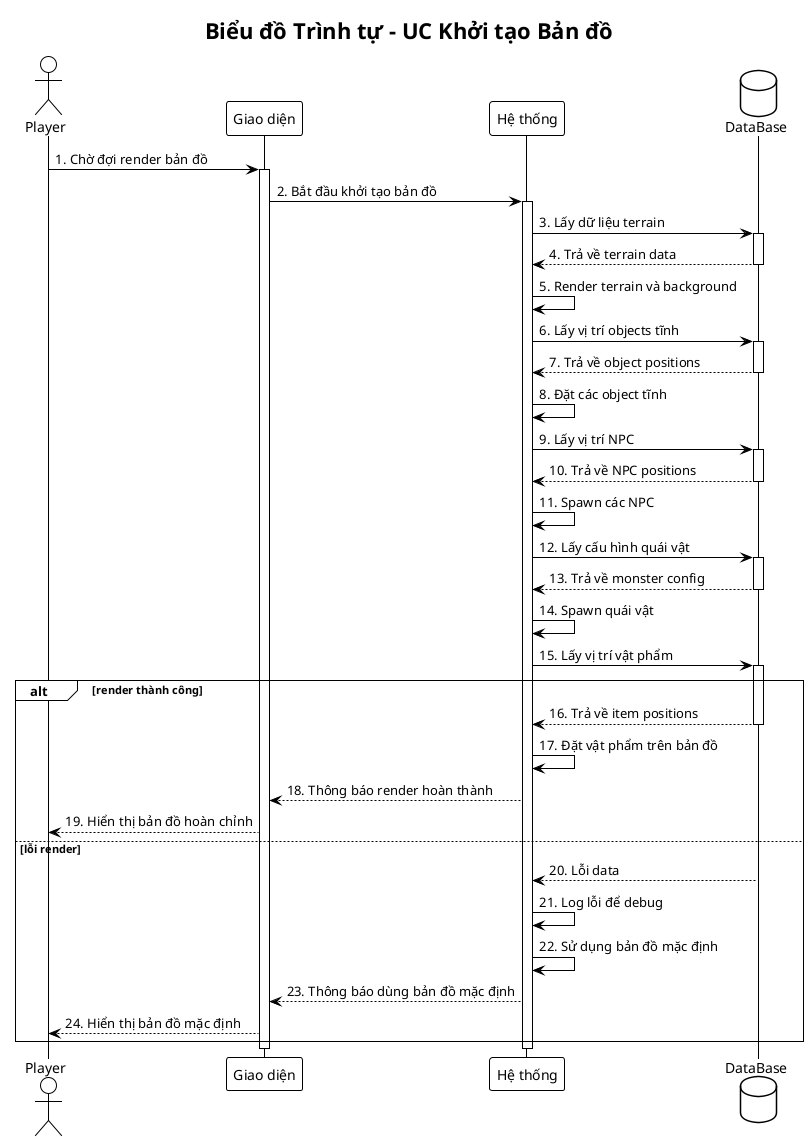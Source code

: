 @startuml Sequence_UC3_Khoi_Tao_Ban_Do
!theme plain

title Biểu đồ Trình tự - UC Khởi tạo Bản đồ

actor Player
participant "Giao diện" as UI
participant "Hệ thống" as System
database "DataBase" as DB

Player -> UI: 1. Chờ đợi render bản đồ
activate UI
UI -> System: 2. Bắt đầu khởi tạo bản đồ
activate System

System -> DB: 3. Lấy dữ liệu terrain
activate DB
DB --> System: 4. Trả về terrain data
deactivate DB

System -> System: 5. Render terrain và background

System -> DB: 6. Lấy vị trí objects tĩnh
activate DB
DB --> System: 7. Trả về object positions
deactivate DB

System -> System: 8. Đặt các object tĩnh

System -> DB: 9. Lấy vị trí NPC
activate DB
DB --> System: 10. Trả về NPC positions
deactivate DB

System -> System: 11. Spawn các NPC

System -> DB: 12. Lấy cấu hình quái vật
activate DB
DB --> System: 13. Trả về monster config
deactivate DB

System -> System: 14. Spawn quái vật

System -> DB: 15. Lấy vị trí vật phẩm
activate DB

alt render thành công
    DB --> System: 16. Trả về item positions
    deactivate DB
    
    System -> System: 17. Đặt vật phẩm trên bản đồ
    System --> UI: 18. Thông báo render hoàn thành
    UI --> Player: 19. Hiển thị bản đồ hoàn chỉnh
    
else lỗi render
    DB --> System: 20. Lỗi data
    deactivate DB
    
    System -> System: 21. Log lỗi để debug
    System -> System: 22. Sử dụng bản đồ mặc định
    System --> UI: 23. Thông báo dùng bản đồ mặc định
    UI --> Player: 24. Hiển thị bản đồ mặc định
end

deactivate System
deactivate UI

@enduml


